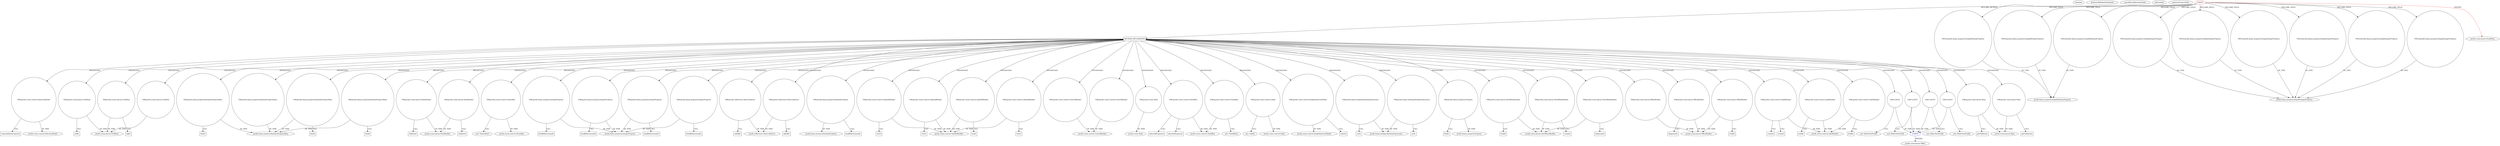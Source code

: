 digraph {
baseInfo[graphId=3748,category="pattern",isAnonymous=false,possibleRelation=true]
frameworkRelatedTypesInfo[0="javafx.scene.layout.StackPane"]
possibleCollaborationsInfo[0="3748~INSTANTIATION-CLIENT_METHOD_DECLARATION-INSTANTIATION-CLIENT_METHOD_DECLARATION-INSTANTIATION-CLIENT_METHOD_DECLARATION-INSTANTIATION-CLIENT_METHOD_DECLARATION-~javafx.scene.layout.StackPane ~javafx.scene.layout.HBox ~false~false"]
patternInfo[frequency=2.0,patternRootClient=0]
patternInstancesInfo[0="SaiPradeepDandem-javafx2-gradient-builder~/SaiPradeepDandem-javafx2-gradient-builder/javafx2-gradient-builder-master/src/main/java/com/javafx/gradientbuilder/application/RadialSettingsLayout.java~RadialSettingsLayout~1170",1="SaiPradeepDandem-javafx2-gradient-builder~/SaiPradeepDandem-javafx2-gradient-builder/javafx2-gradient-builder-master/src/main/java/com/javafx/gradientbuilder/application/LinearSettingsLayout.java~LinearSettingsLayout~1172"]
87[label="javafx.scene.control.LabelBuilder",vertexType="FRAMEWORK_CLASS_TYPE",isFrameworkType=false]
635[label="VAR:javafx.scene.control.LabelBuilder",vertexType="VARIABLE_EXPRESION",isFrameworkType=false,shape=circle]
626[label="VAR:javafx.scene.control.LabelBuilder",vertexType="VARIABLE_EXPRESION",isFrameworkType=false,shape=circle]
726[label="VAR:javafx.scene.control.LabelBuilder",vertexType="VARIABLE_EXPRESION",isFrameworkType=false,shape=circle]
727[label="build()",vertexType="INSIDE_CALL",isFrameworkType=false,shape=box]
587[label="METHOD_DECLARATION",vertexType="CLIENT_METHOD_DECLARATION",isFrameworkType=false,shape=box]
0[label="CLIENT",vertexType="ROOT_CLIENT_CLASS_DECLARATION",isFrameworkType=false,color=red]
662[label="VAR:CLIENT",vertexType="VARIABLE_EXPRESION",isFrameworkType=false,shape=circle]
678[label="VAR:javafx.scene.layout.Pane",vertexType="VARIABLE_EXPRESION",isFrameworkType=false,shape=circle]
754[label="VAR:javafx.scene.layout.Pane",vertexType="VARIABLE_EXPRESION",isFrameworkType=false,shape=circle]
621[label="VAR:javafx.scene.control.SelectionModel",vertexType="VARIABLE_EXPRESION",isFrameworkType=false,shape=circle]
797[label="VAR:javafx.scene.layout.GridPane",vertexType="VARIABLE_EXPRESION",isFrameworkType=false,shape=circle]
788[label="VAR:javafx.scene.layout.GridPane",vertexType="VARIABLE_EXPRESION",isFrameworkType=false,shape=circle]
791[label="VAR:javafx.scene.layout.GridPane",vertexType="VARIABLE_EXPRESION",isFrameworkType=false,shape=circle]
718[label="VAR:javafx.beans.property.BooleanPropertyBase",vertexType="VARIABLE_EXPRESION",isFrameworkType=false,shape=circle]
740[label="VAR:javafx.beans.property.BooleanPropertyBase",vertexType="VARIABLE_EXPRESION",isFrameworkType=false,shape=circle]
641[label="VAR:javafx.beans.property.BooleanPropertyBase",vertexType="VARIABLE_EXPRESION",isFrameworkType=false,shape=circle]
664[label="VAR:javafx.beans.property.BooleanPropertyBase",vertexType="VARIABLE_EXPRESION",isFrameworkType=false,shape=circle]
22[label="FIELD:javafx.beans.property.SimpleBooleanProperty",vertexType="FIELD_DECLARATION",isFrameworkType=false,shape=circle]
18[label="FIELD:javafx.beans.property.SimpleBooleanProperty",vertexType="FIELD_DECLARATION",isFrameworkType=false,shape=circle]
20[label="FIELD:javafx.beans.property.SimpleBooleanProperty",vertexType="FIELD_DECLARATION",isFrameworkType=false,shape=circle]
789[label="add()",vertexType="INSIDE_CALL",isFrameworkType=false,shape=box]
792[label="add()",vertexType="INSIDE_CALL",isFrameworkType=false,shape=box]
771[label="VAR:javafx.scene.layout.PaneBuilder",vertexType="VARIABLE_EXPRESION",isFrameworkType=false,shape=circle]
772[label="children()",vertexType="INSIDE_CALL",isFrameworkType=false,shape=box]
696[label="VAR:javafx.scene.layout.PaneBuilder",vertexType="VARIABLE_EXPRESION",isFrameworkType=false,shape=circle]
697[label="children()",vertexType="INSIDE_CALL",isFrameworkType=false,shape=box]
123[label="javafx.scene.layout.Pane",vertexType="FRAMEWORK_CLASS_TYPE",isFrameworkType=false]
598[label="VAR:javafx.scene.control.ChoiceBox",vertexType="VARIABLE_EXPRESION",isFrameworkType=false,shape=circle]
27[label="javafx.scene.control.ChoiceBox",vertexType="FRAMEWORK_CLASS_TYPE",isFrameworkType=false]
745[label="VAR:javafx.beans.property.IntegerProperty",vertexType="VARIABLE_EXPRESION",isFrameworkType=false,shape=circle]
443[label="javafx.beans.property.IntegerProperty",vertexType="FRAMEWORK_CLASS_TYPE",isFrameworkType=false]
746[label="bindBidirectional()",vertexType="INSIDE_CALL",isFrameworkType=false,shape=box]
647[label="VAR:javafx.beans.property.IntegerProperty",vertexType="VARIABLE_EXPRESION",isFrameworkType=false,shape=circle]
648[label="bindBidirectional()",vertexType="INSIDE_CALL",isFrameworkType=false,shape=box]
669[label="VAR:javafx.beans.property.IntegerProperty",vertexType="VARIABLE_EXPRESION",isFrameworkType=false,shape=circle]
670[label="bindBidirectional()",vertexType="INSIDE_CALL",isFrameworkType=false,shape=box]
723[label="VAR:javafx.beans.property.IntegerProperty",vertexType="VARIABLE_EXPRESION",isFrameworkType=false,shape=circle]
724[label="bindBidirectional()",vertexType="INSIDE_CALL",isFrameworkType=false,shape=box]
675[label="VAR:javafx.collections.ObservableList",vertexType="VARIABLE_EXPRESION",isFrameworkType=false,shape=circle]
751[label="VAR:javafx.collections.ObservableList",vertexType="VARIABLE_EXPRESION",isFrameworkType=false,shape=circle]
12[label="FIELD:javafx.beans.property.SimpleIntegerProperty",vertexType="FIELD_DECLARATION",isFrameworkType=false,shape=circle]
8[label="FIELD:javafx.beans.property.SimpleIntegerProperty",vertexType="FIELD_DECLARATION",isFrameworkType=false,shape=circle]
42[label="FIELD:javafx.beans.property.SimpleIntegerProperty",vertexType="FIELD_DECLARATION",isFrameworkType=false,shape=circle]
40[label="FIELD:javafx.beans.property.SimpleIntegerProperty",vertexType="FIELD_DECLARATION",isFrameworkType=false,shape=circle]
38[label="FIELD:javafx.beans.property.SimpleIntegerProperty",vertexType="FIELD_DECLARATION",isFrameworkType=false,shape=circle]
10[label="FIELD:javafx.beans.property.SimpleIntegerProperty",vertexType="FIELD_DECLARATION",isFrameworkType=false,shape=circle]
147[label="javafx.beans.property.BooleanPropertyBase",vertexType="FRAMEWORK_CLASS_TYPE",isFrameworkType=false]
19[label="javafx.beans.property.SimpleBooleanProperty",vertexType="FRAMEWORK_CLASS_TYPE",isFrameworkType=false]
738[label="VAR:CLIENT",vertexType="VARIABLE_EXPRESION",isFrameworkType=false,shape=circle]
639[label="VAR:CLIENT",vertexType="VARIABLE_EXPRESION",isFrameworkType=false,shape=circle]
716[label="VAR:CLIENT",vertexType="VARIABLE_EXPRESION",isFrameworkType=false,shape=circle]
120[label="javafx.collections.ObservableList",vertexType="FRAMEWORK_INTERFACE_TYPE",isFrameworkType=false]
9[label="javafx.beans.property.SimpleIntegerProperty",vertexType="FRAMEWORK_CLASS_TYPE",isFrameworkType=false]
737[label="new SliderTextField()",vertexType="CONSTRUCTOR_CALL",isFrameworkType=false]
661[label="new SliderTextField()",vertexType="CONSTRUCTOR_CALL",isFrameworkType=false]
715[label="new SliderTextField()",vertexType="CONSTRUCTOR_CALL",isFrameworkType=false]
638[label="new SliderTextField()",vertexType="CONSTRUCTOR_CALL",isFrameworkType=false]
755[label="getChildren()",vertexType="INSIDE_CALL",isFrameworkType=false,shape=box]
660[label="create()",vertexType="INSIDE_CALL",isFrameworkType=false,shape=box]
636[label="create()",vertexType="INSIDE_CALL",isFrameworkType=false,shape=box]
679[label="getChildren()",vertexType="INSIDE_CALL",isFrameworkType=false,shape=box]
591[label="VAR:javafx.beans.property.BooleanProperty",vertexType="VARIABLE_EXPRESION",isFrameworkType=false,shape=circle]
592[label="bindBidirectional()",vertexType="INSIDE_CALL",isFrameworkType=false,shape=box]
175[label="javafx.beans.property.BooleanProperty",vertexType="FRAMEWORK_CLASS_TYPE",isFrameworkType=false]
200[label="javafx.scene.control.SelectionModel",vertexType="FRAMEWORK_CLASS_TYPE",isFrameworkType=false]
732[label="VAR:javafx.scene.control.LabeledBuilder",vertexType="VARIABLE_EXPRESION",isFrameworkType=false,shape=circle]
93[label="javafx.scene.control.LabeledBuilder",vertexType="FRAMEWORK_CLASS_TYPE",isFrameworkType=false]
733[label="text()",vertexType="INSIDE_CALL",isFrameworkType=false,shape=box]
710[label="VAR:javafx.scene.control.LabeledBuilder",vertexType="VARIABLE_EXPRESION",isFrameworkType=false,shape=circle]
711[label="text()",vertexType="INSIDE_CALL",isFrameworkType=false,shape=box]
656[label="VAR:javafx.scene.control.LabeledBuilder",vertexType="VARIABLE_EXPRESION",isFrameworkType=false,shape=circle]
657[label="text()",vertexType="INSIDE_CALL",isFrameworkType=false,shape=box]
632[label="VAR:javafx.scene.control.LabeledBuilder",vertexType="VARIABLE_EXPRESION",isFrameworkType=false,shape=circle]
633[label="text()",vertexType="INSIDE_CALL",isFrameworkType=false,shape=box]
629[label="VAR:javafx.scene.control.ControlBuilder",vertexType="VARIABLE_EXPRESION",isFrameworkType=false,shape=circle]
105[label="javafx.scene.control.ControlBuilder",vertexType="FRAMEWORK_CLASS_TYPE",isFrameworkType=false]
729[label="VAR:javafx.scene.control.ControlBuilder",vertexType="VARIABLE_EXPRESION",isFrameworkType=false,shape=circle]
597[label="new ChoiceBox()",vertexType="CONSTRUCTOR_CALL",isFrameworkType=false]
1[label="javafx.scene.layout.StackPane",vertexType="FRAMEWORK_CLASS_TYPE",isFrameworkType=false]
205[label="javafx.scene.layout.GridPane",vertexType="FRAMEWORK_CLASS_TYPE",isFrameworkType=false]
431[label="CLIENT",vertexType="REFERENCE_CLIENT_CLASS_DECLARATION",isFrameworkType=false,color=blue]
432[label="javafx.scene.layout.HBox",vertexType="FRAMEWORK_CLASS_TYPE",isFrameworkType=false]
603[label="VAR:javafx.scene.Node",vertexType="VARIABLE_EXPRESION",isFrameworkType=false,shape=circle]
156[label="javafx.scene.Node",vertexType="FRAMEWORK_CLASS_TYPE",isFrameworkType=false]
238[label="javafx.scene.layout.PaneBuilder",vertexType="FRAMEWORK_CLASS_TYPE",isFrameworkType=false]
622[label="selectedItemProperty()",vertexType="INSIDE_CALL",isFrameworkType=false,shape=box]
719[label="bind()",vertexType="INSIDE_CALL",isFrameworkType=false,shape=box]
665[label="bind()",vertexType="INSIDE_CALL",isFrameworkType=false,shape=box]
642[label="bind()",vertexType="INSIDE_CALL",isFrameworkType=false,shape=box]
594[label="VAR:javafx.scene.control.CheckBox",vertexType="VARIABLE_EXPRESION",isFrameworkType=false,shape=circle]
610[label="selectedProperty()",vertexType="INSIDE_CALL",isFrameworkType=false,shape=box]
595[label="selectedProperty()",vertexType="INSIDE_CALL",isFrameworkType=false,shape=box]
589[label="VAR:javafx.scene.control.CheckBox",vertexType="VARIABLE_EXPRESION",isFrameworkType=false,shape=circle]
588[label="new CheckBox()",vertexType="CONSTRUCTOR_CALL",isFrameworkType=false]
795[label="VAR:javafx.scene.control.Label",vertexType="VARIABLE_EXPRESION",isFrameworkType=false,shape=circle]
211[label="javafx.scene.control.Label",vertexType="FRAMEWORK_CLASS_TYPE",isFrameworkType=false]
794[label="new Label()",vertexType="CONSTRUCTOR_CALL",isFrameworkType=false]
613[label="VAR:javafx.scene.control.SingleSelectionModel",vertexType="VARIABLE_EXPRESION",isFrameworkType=false,shape=circle]
614[label="select()",vertexType="INSIDE_CALL",isFrameworkType=false,shape=box]
195[label="javafx.scene.control.SingleSelectionModel",vertexType="FRAMEWORK_CLASS_TYPE",isFrameworkType=false]
606[label="VAR:javafx.beans.binding.BooleanExpression",vertexType="VARIABLE_EXPRESION",isFrameworkType=false,shape=circle]
188[label="javafx.beans.binding.BooleanExpression",vertexType="FRAMEWORK_CLASS_TYPE",isFrameworkType=false]
607[label="not()",vertexType="INSIDE_CALL",isFrameworkType=false,shape=box]
644[label="VAR:javafx.beans.binding.BooleanExpression",vertexType="VARIABLE_EXPRESION",isFrameworkType=false,shape=circle]
645[label="not()",vertexType="INSIDE_CALL",isFrameworkType=false,shape=box]
627[label="build()",vertexType="INSIDE_CALL",isFrameworkType=false,shape=box]
600[label="VAR:javafx.beans.property.Property",vertexType="VARIABLE_EXPRESION",isFrameworkType=false,shape=circle]
114[label="javafx.beans.property.Property",vertexType="FRAMEWORK_INTERFACE_TYPE",isFrameworkType=false]
601[label="bind()",vertexType="INSIDE_CALL",isFrameworkType=false,shape=box]
779[label="VAR:javafx.scene.layout.StackPaneBuilder",vertexType="VARIABLE_EXPRESION",isFrameworkType=false,shape=circle]
235[label="javafx.scene.layout.StackPaneBuilder",vertexType="FRAMEWORK_CLASS_TYPE",isFrameworkType=false]
780[label="build()",vertexType="INSIDE_CALL",isFrameworkType=false,shape=box]
782[label="VAR:javafx.scene.layout.StackPaneBuilder",vertexType="VARIABLE_EXPRESION",isFrameworkType=false,shape=circle]
783[label="alignment()",vertexType="INSIDE_CALL",isFrameworkType=false,shape=box]
785[label="VAR:javafx.scene.layout.StackPaneBuilder",vertexType="VARIABLE_EXPRESION",isFrameworkType=false,shape=circle]
786[label="create()",vertexType="INSIDE_CALL",isFrameworkType=false,shape=box]
752[label="addAll()",vertexType="INSIDE_CALL",isFrameworkType=false,shape=box]
676[label="addAll()",vertexType="INSIDE_CALL",isFrameworkType=false,shape=box]
699[label="VAR:javafx.scene.layout.HBoxBuilder",vertexType="VARIABLE_EXPRESION",isFrameworkType=false,shape=circle]
404[label="javafx.scene.layout.HBoxBuilder",vertexType="FRAMEWORK_CLASS_TYPE",isFrameworkType=false]
700[label="alignment()",vertexType="INSIDE_CALL",isFrameworkType=false,shape=box]
25[label="javafx.scene.control.CheckBox",vertexType="FRAMEWORK_CLASS_TYPE",isFrameworkType=false]
768[label="VAR:javafx.scene.layout.HBoxBuilder",vertexType="VARIABLE_EXPRESION",isFrameworkType=false,shape=circle]
769[label="build()",vertexType="INSIDE_CALL",isFrameworkType=false,shape=box]
774[label="VAR:javafx.scene.layout.HBoxBuilder",vertexType="VARIABLE_EXPRESION",isFrameworkType=false,shape=circle]
603->156[label="OF_TYPE"]
632->93[label="OF_TYPE"]
754->123[label="OF_TYPE"]
598->27[label="OF_TYPE"]
644->188[label="OF_TYPE"]
587->639[label="INSTANTIATE"]
669->670[label="CALL"]
647->443[label="OF_TYPE"]
768->769[label="CALL"]
587->723[label="INSTANTIATE"]
587->779[label="INSTANTIATE"]
587->664[label="INSTANTIATE"]
587->788[label="INSTANTIATE"]
664->147[label="OF_TYPE"]
632->633[label="CALL"]
710->93[label="OF_TYPE"]
740->147[label="OF_TYPE"]
0->42[label="DECLARE_FIELD"]
587->729[label="INSTANTIATE"]
716->431[label="OF_TYPE"]
656->93[label="OF_TYPE"]
587->732[label="INSTANTIATE"]
589->588[label="CALL"]
10->9[label="OF_TYPE"]
696->238[label="OF_TYPE"]
664->665[label="CALL"]
635->636[label="CALL"]
587->678[label="INSTANTIATE"]
626->627[label="CALL"]
594->610[label="CALL"]
699->404[label="OF_TYPE"]
587->647[label="INSTANTIATE"]
745->746[label="CALL"]
0->10[label="DECLARE_FIELD"]
791->792[label="CALL"]
662->431[label="OF_TYPE"]
587->644[label="INSTANTIATE"]
600->601[label="CALL"]
40->9[label="OF_TYPE"]
726->87[label="OF_TYPE"]
774->404[label="OF_TYPE"]
771->772[label="CALL"]
587->589[label="INSTANTIATE"]
587->716[label="INSTANTIATE"]
635->87[label="OF_TYPE"]
587->621[label="INSTANTIATE"]
716->715[label="CALL"]
606->607[label="CALL"]
751->120[label="OF_TYPE"]
587->669[label="INSTANTIATE"]
718->147[label="OF_TYPE"]
587->745[label="INSTANTIATE"]
587->754[label="INSTANTIATE"]
696->697[label="CALL"]
726->727[label="CALL"]
613->614[label="CALL"]
587->626[label="INSTANTIATE"]
587->699[label="INSTANTIATE"]
587->710[label="INSTANTIATE"]
788->789[label="CALL"]
8->9[label="OF_TYPE"]
587->795[label="INSTANTIATE"]
587->726[label="INSTANTIATE"]
629->105[label="OF_TYPE"]
587->675[label="INSTANTIATE"]
587->738[label="INSTANTIATE"]
0->38[label="DECLARE_FIELD"]
587->629[label="INSTANTIATE"]
732->733[label="CALL"]
42->9[label="OF_TYPE"]
635->660[label="CALL"]
795->211[label="OF_TYPE"]
587->791[label="INSTANTIATE"]
626->87[label="OF_TYPE"]
639->431[label="OF_TYPE"]
718->719[label="CALL"]
591->175[label="OF_TYPE"]
587->600[label="INSTANTIATE"]
587->662[label="INSTANTIATE"]
754->755[label="CALL"]
669->443[label="OF_TYPE"]
587->641[label="INSTANTIATE"]
729->105[label="OF_TYPE"]
779->780[label="CALL"]
641->642[label="CALL"]
0->22[label="DECLARE_FIELD"]
613->195[label="OF_TYPE"]
785->235[label="OF_TYPE"]
0->1[label="EXTEND",color=red]
22->19[label="OF_TYPE"]
587->797[label="INSTANTIATE"]
587->632[label="INSTANTIATE"]
594->595[label="CALL"]
621->200[label="OF_TYPE"]
768->404[label="OF_TYPE"]
662->661[label="CALL"]
732->93[label="OF_TYPE"]
788->205[label="OF_TYPE"]
587->606[label="INSTANTIATE"]
797->205[label="OF_TYPE"]
38->9[label="OF_TYPE"]
0->20[label="DECLARE_FIELD"]
591->592[label="CALL"]
678->123[label="OF_TYPE"]
606->188[label="OF_TYPE"]
587->696[label="INSTANTIATE"]
771->238[label="OF_TYPE"]
587->785[label="INSTANTIATE"]
745->443[label="OF_TYPE"]
675->676[label="CALL"]
600->114[label="OF_TYPE"]
598->597[label="CALL"]
587->591[label="INSTANTIATE"]
0->40[label="DECLARE_FIELD"]
738->737[label="CALL"]
782->235[label="OF_TYPE"]
644->645[label="CALL"]
587->594[label="INSTANTIATE"]
656->657[label="CALL"]
779->235[label="OF_TYPE"]
723->443[label="OF_TYPE"]
587->598[label="INSTANTIATE"]
587->771[label="INSTANTIATE"]
678->679[label="CALL"]
587->656[label="INSTANTIATE"]
587->774[label="INSTANTIATE"]
785->786[label="CALL"]
587->603[label="INSTANTIATE"]
791->205[label="OF_TYPE"]
782->783[label="CALL"]
751->752[label="CALL"]
0->18[label="DECLARE_FIELD"]
587->782[label="INSTANTIATE"]
723->724[label="CALL"]
587->740[label="INSTANTIATE"]
710->711[label="CALL"]
0->587[label="DECLARE_METHOD"]
587->751[label="INSTANTIATE"]
641->147[label="OF_TYPE"]
0->8[label="DECLARE_FIELD"]
639->638[label="CALL"]
587->718[label="INSTANTIATE"]
12->9[label="OF_TYPE"]
738->431[label="OF_TYPE"]
0->12[label="DECLARE_FIELD"]
594->25[label="OF_TYPE"]
587->613[label="INSTANTIATE"]
647->648[label="CALL"]
18->19[label="OF_TYPE"]
20->19[label="OF_TYPE"]
587->768[label="INSTANTIATE"]
587->635[label="INSTANTIATE"]
795->794[label="CALL"]
621->622[label="CALL"]
431->432[label="EXTEND",color=blue]
589->25[label="OF_TYPE"]
675->120[label="OF_TYPE"]
699->700[label="CALL"]
}
